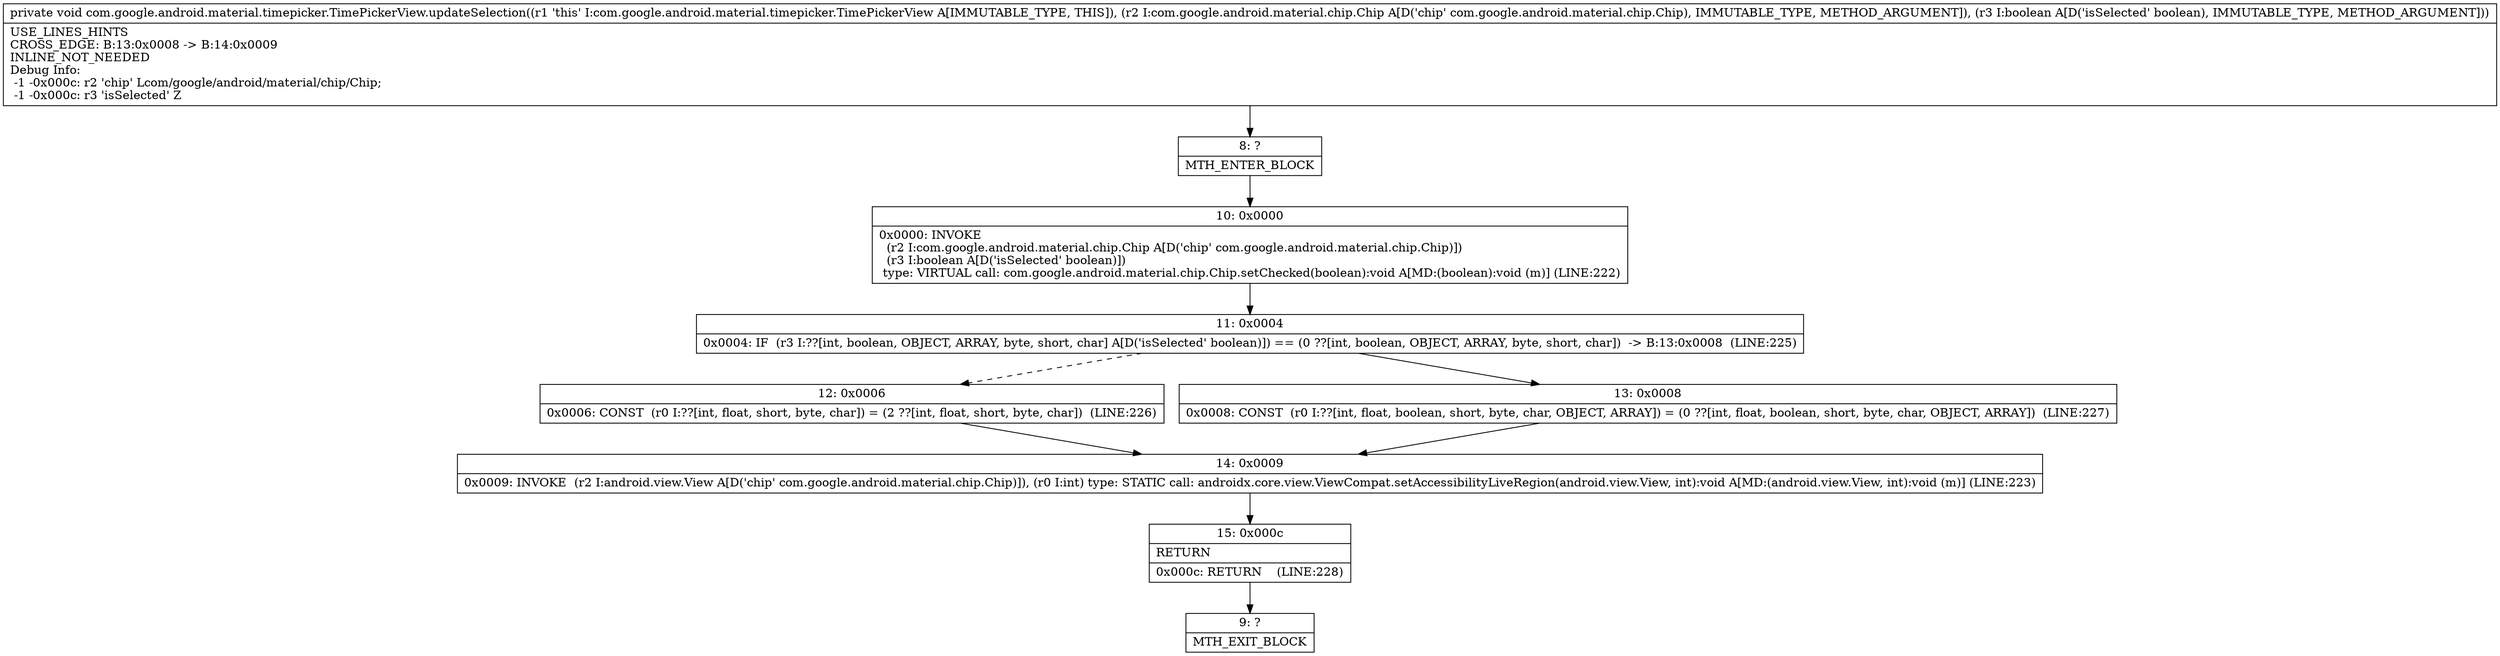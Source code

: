 digraph "CFG forcom.google.android.material.timepicker.TimePickerView.updateSelection(Lcom\/google\/android\/material\/chip\/Chip;Z)V" {
Node_8 [shape=record,label="{8\:\ ?|MTH_ENTER_BLOCK\l}"];
Node_10 [shape=record,label="{10\:\ 0x0000|0x0000: INVOKE  \l  (r2 I:com.google.android.material.chip.Chip A[D('chip' com.google.android.material.chip.Chip)])\l  (r3 I:boolean A[D('isSelected' boolean)])\l type: VIRTUAL call: com.google.android.material.chip.Chip.setChecked(boolean):void A[MD:(boolean):void (m)] (LINE:222)\l}"];
Node_11 [shape=record,label="{11\:\ 0x0004|0x0004: IF  (r3 I:??[int, boolean, OBJECT, ARRAY, byte, short, char] A[D('isSelected' boolean)]) == (0 ??[int, boolean, OBJECT, ARRAY, byte, short, char])  \-\> B:13:0x0008  (LINE:225)\l}"];
Node_12 [shape=record,label="{12\:\ 0x0006|0x0006: CONST  (r0 I:??[int, float, short, byte, char]) = (2 ??[int, float, short, byte, char])  (LINE:226)\l}"];
Node_14 [shape=record,label="{14\:\ 0x0009|0x0009: INVOKE  (r2 I:android.view.View A[D('chip' com.google.android.material.chip.Chip)]), (r0 I:int) type: STATIC call: androidx.core.view.ViewCompat.setAccessibilityLiveRegion(android.view.View, int):void A[MD:(android.view.View, int):void (m)] (LINE:223)\l}"];
Node_15 [shape=record,label="{15\:\ 0x000c|RETURN\l|0x000c: RETURN    (LINE:228)\l}"];
Node_9 [shape=record,label="{9\:\ ?|MTH_EXIT_BLOCK\l}"];
Node_13 [shape=record,label="{13\:\ 0x0008|0x0008: CONST  (r0 I:??[int, float, boolean, short, byte, char, OBJECT, ARRAY]) = (0 ??[int, float, boolean, short, byte, char, OBJECT, ARRAY])  (LINE:227)\l}"];
MethodNode[shape=record,label="{private void com.google.android.material.timepicker.TimePickerView.updateSelection((r1 'this' I:com.google.android.material.timepicker.TimePickerView A[IMMUTABLE_TYPE, THIS]), (r2 I:com.google.android.material.chip.Chip A[D('chip' com.google.android.material.chip.Chip), IMMUTABLE_TYPE, METHOD_ARGUMENT]), (r3 I:boolean A[D('isSelected' boolean), IMMUTABLE_TYPE, METHOD_ARGUMENT]))  | USE_LINES_HINTS\lCROSS_EDGE: B:13:0x0008 \-\> B:14:0x0009\lINLINE_NOT_NEEDED\lDebug Info:\l  \-1 \-0x000c: r2 'chip' Lcom\/google\/android\/material\/chip\/Chip;\l  \-1 \-0x000c: r3 'isSelected' Z\l}"];
MethodNode -> Node_8;Node_8 -> Node_10;
Node_10 -> Node_11;
Node_11 -> Node_12[style=dashed];
Node_11 -> Node_13;
Node_12 -> Node_14;
Node_14 -> Node_15;
Node_15 -> Node_9;
Node_13 -> Node_14;
}

